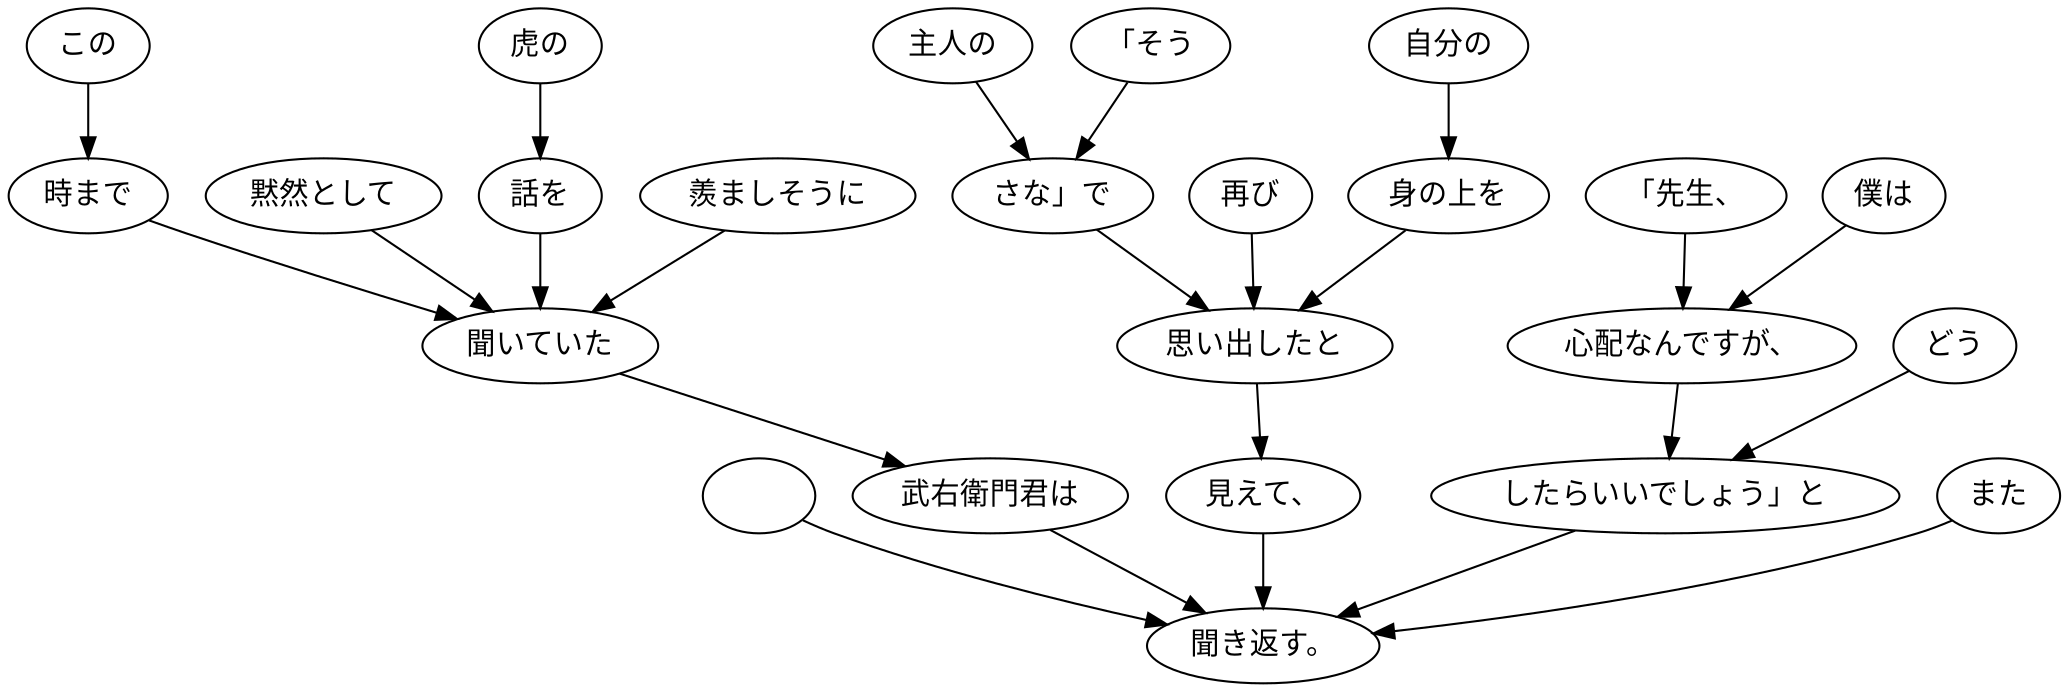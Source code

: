 digraph graph7457 {
	node0 [label="　"];
	node1 [label="この"];
	node2 [label="時まで"];
	node3 [label="黙然として"];
	node4 [label="虎の"];
	node5 [label="話を"];
	node6 [label="羨ましそうに"];
	node7 [label="聞いていた"];
	node8 [label="武右衛門君は"];
	node9 [label="主人の"];
	node10 [label="「そう"];
	node11 [label="さな」で"];
	node12 [label="再び"];
	node13 [label="自分の"];
	node14 [label="身の上を"];
	node15 [label="思い出したと"];
	node16 [label="見えて、"];
	node17 [label="「先生、"];
	node18 [label="僕は"];
	node19 [label="心配なんですが、"];
	node20 [label="どう"];
	node21 [label="したらいいでしょう」と"];
	node22 [label="また"];
	node23 [label="聞き返す。"];
	node0 -> node23;
	node1 -> node2;
	node2 -> node7;
	node3 -> node7;
	node4 -> node5;
	node5 -> node7;
	node6 -> node7;
	node7 -> node8;
	node8 -> node23;
	node9 -> node11;
	node10 -> node11;
	node11 -> node15;
	node12 -> node15;
	node13 -> node14;
	node14 -> node15;
	node15 -> node16;
	node16 -> node23;
	node17 -> node19;
	node18 -> node19;
	node19 -> node21;
	node20 -> node21;
	node21 -> node23;
	node22 -> node23;
}
